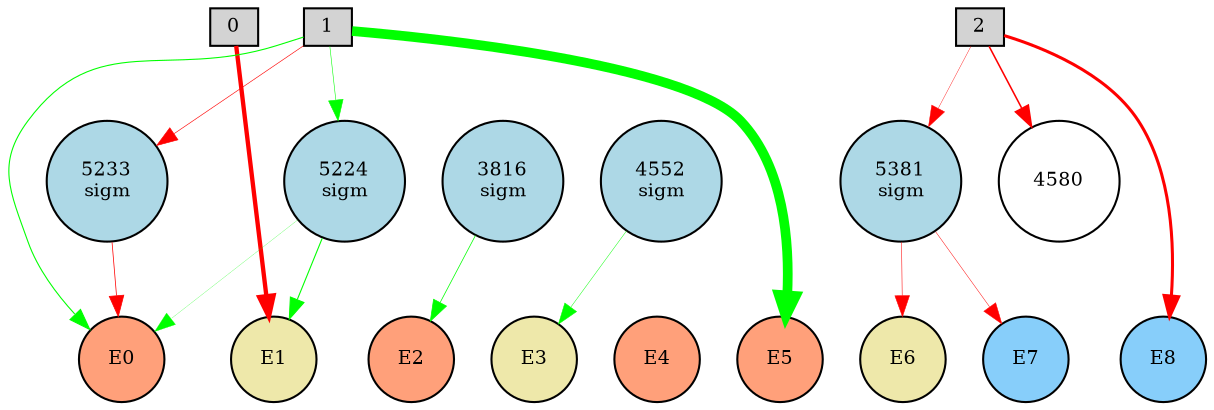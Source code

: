 digraph {
	node [fontsize=9 height=0.2 shape=circle width=0.2]
	subgraph inputs {
		node [shape=box style=filled]
		rank=source
		0 [fillcolor=lightgray]
		1 [fillcolor=lightgray]
		0 -> 1 [style=invis]
		2 [fillcolor=lightgray]
		1 -> 2 [style=invis]
	}
	subgraph outputs {
		node [style=filled]
		rank=sink
		E0 [fillcolor=lightsalmon fontsize=9 height=0.2 shape=circle width=0.2]
		E1 [fillcolor=palegoldenrod fontsize=9 height=0.2 shape=circle width=0.2]
		E0 -> E1 [style=invis]
		E2 [fillcolor=lightsalmon fontsize=9 height=0.2 shape=circle width=0.2]
		E1 -> E2 [style=invis]
		E3 [fillcolor=palegoldenrod fontsize=9 height=0.2 shape=circle width=0.2]
		E2 -> E3 [style=invis]
		E4 [fillcolor=lightsalmon fontsize=9 height=0.2 shape=circle width=0.2]
		E3 -> E4 [style=invis]
		E5 [fillcolor=lightsalmon fontsize=9 height=0.2 shape=circle width=0.2]
		E4 -> E5 [style=invis]
		E6 [fillcolor=palegoldenrod fontsize=9 height=0.2 shape=circle width=0.2]
		E5 -> E6 [style=invis]
		E7 [fillcolor=lightskyblue fontsize=9 height=0.2 shape=circle width=0.2]
		E6 -> E7 [style=invis]
		E8 [fillcolor=lightskyblue fontsize=9 height=0.2 shape=circle width=0.2]
		E7 -> E8 [style=invis]
	}
	5381 [label="5381
sigm" fillcolor=lightblue style=filled]
	3816 [label="3816
sigm" fillcolor=lightblue style=filled]
	4552 [label="4552
sigm" fillcolor=lightblue style=filled]
	5224 [label="5224
sigm" fillcolor=lightblue style=filled]
	5233 [label="5233
sigm" fillcolor=lightblue style=filled]
	1 -> E5 [color=green penwidth=4.6569799552075155 style=solid]
	2 -> E8 [color=red penwidth=1.467375985358295 style=solid]
	0 -> E1 [color=red penwidth=2.08226397283232 style=solid]
	1 -> E0 [color=green penwidth=0.52145352404257 style=solid]
	2 -> 4580 [color=red penwidth=0.7523302879936945 style=solid]
	3816 -> E2 [color=green penwidth=0.35769477714369646 style=solid]
	1 -> 5224 [color=green penwidth=0.26837239835353427 style=solid]
	5224 -> E0 [color=green penwidth=0.10879132797219747 style=solid]
	1 -> 5233 [color=red penwidth=0.29413659672923065 style=solid]
	5233 -> E0 [color=red penwidth=0.36422054036686957 style=solid]
	5224 -> E1 [color=green penwidth=0.5238411247836522 style=solid]
	2 -> 5381 [color=red penwidth=0.18520162555710967 style=solid]
	5381 -> E7 [color=red penwidth=0.2249528730371823 style=solid]
	4552 -> E3 [color=green penwidth=0.2200597421741593 style=solid]
	5381 -> E6 [color=red penwidth=0.2597495511084952 style=solid]
}
